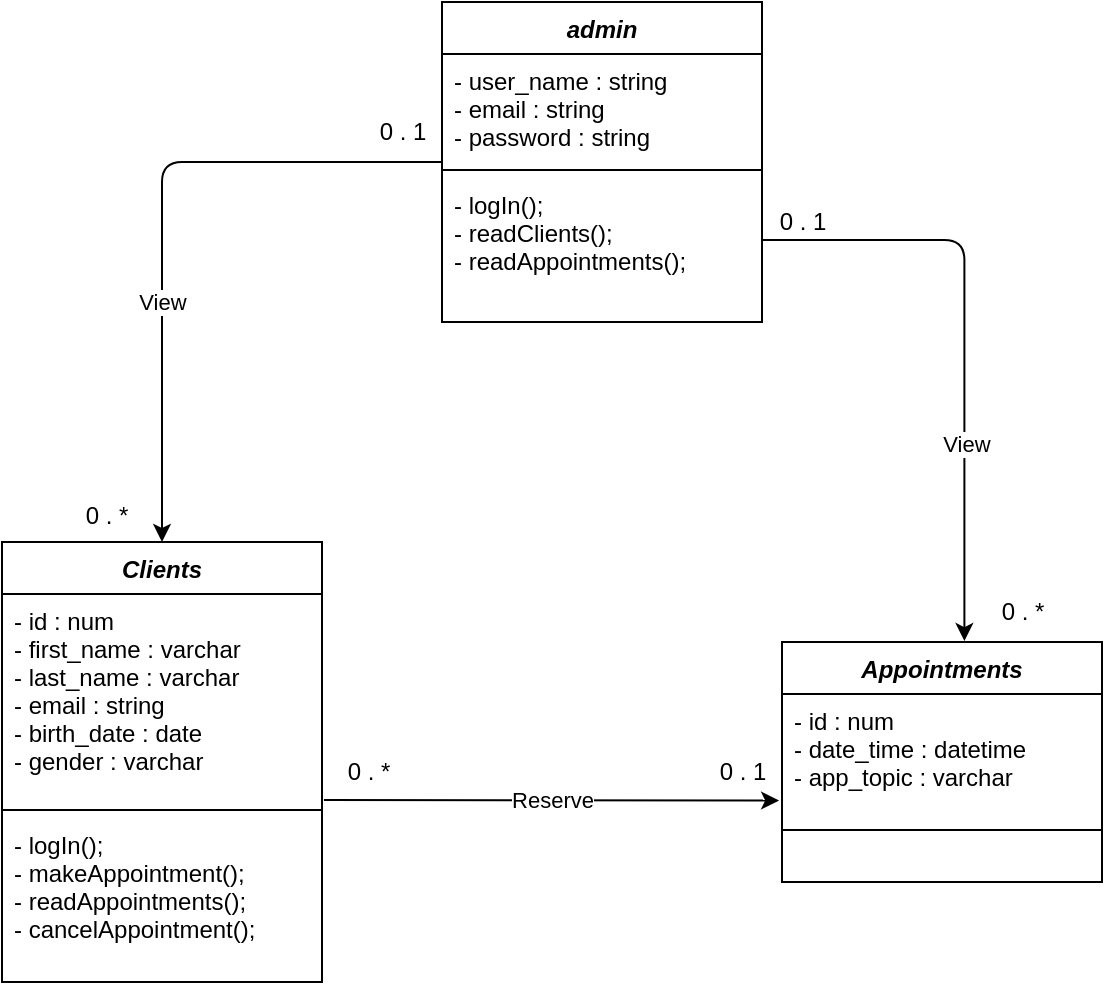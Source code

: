 <mxfile>
    <diagram id="pLpTvyrq2_abH5yHj1d9" name="Page-1">
        <mxGraphModel dx="1025" dy="598" grid="1" gridSize="10" guides="1" tooltips="1" connect="1" arrows="1" fold="1" page="1" pageScale="1" pageWidth="850" pageHeight="1100" math="0" shadow="0">
            <root>
                <mxCell id="0"/>
                <mxCell id="1" parent="0"/>
                <mxCell id="55" value="View" style="edgeStyle=orthogonalEdgeStyle;html=1;entryX=0.5;entryY=0;entryDx=0;entryDy=0;" edge="1" parent="1" source="40" target="44">
                    <mxGeometry x="0.273" relative="1" as="geometry">
                        <mxPoint as="offset"/>
                    </mxGeometry>
                </mxCell>
                <mxCell id="40" value="admin" style="swimlane;fontStyle=3;align=center;verticalAlign=top;childLayout=stackLayout;horizontal=1;startSize=26;horizontalStack=0;resizeParent=1;resizeLast=0;collapsible=1;marginBottom=0;rounded=0;shadow=0;strokeWidth=1;" parent="1" vertex="1">
                    <mxGeometry x="370" y="130" width="160" height="160" as="geometry">
                        <mxRectangle x="230" y="140" width="160" height="26" as="alternateBounds"/>
                    </mxGeometry>
                </mxCell>
                <mxCell id="41" value="- user_name : string&#10;- email : string &#10;- password : string" style="text;align=left;verticalAlign=top;spacingLeft=4;spacingRight=4;overflow=hidden;rotatable=0;points=[[0,0.5],[1,0.5]];portConstraint=eastwest;rounded=0;shadow=0;html=0;" parent="40" vertex="1">
                    <mxGeometry y="26" width="160" height="54" as="geometry"/>
                </mxCell>
                <mxCell id="42" value="" style="line;html=1;strokeWidth=1;align=left;verticalAlign=middle;spacingTop=-1;spacingLeft=3;spacingRight=3;rotatable=0;labelPosition=right;points=[];portConstraint=eastwest;" parent="40" vertex="1">
                    <mxGeometry y="80" width="160" height="8" as="geometry"/>
                </mxCell>
                <mxCell id="43" value="- logIn();&#10;- readClients();&#10;- readAppointments();" style="text;align=left;verticalAlign=top;spacingLeft=4;spacingRight=4;overflow=hidden;rotatable=0;points=[[0,0.5],[1,0.5]];portConstraint=eastwest;" parent="40" vertex="1">
                    <mxGeometry y="88" width="160" height="62" as="geometry"/>
                </mxCell>
                <mxCell id="44" value="Clients" style="swimlane;fontStyle=3;align=center;verticalAlign=top;childLayout=stackLayout;horizontal=1;startSize=26;horizontalStack=0;resizeParent=1;resizeLast=0;collapsible=1;marginBottom=0;rounded=0;shadow=0;strokeWidth=1;" parent="1" vertex="1">
                    <mxGeometry x="150" y="400" width="160" height="220" as="geometry">
                        <mxRectangle x="230" y="140" width="160" height="26" as="alternateBounds"/>
                    </mxGeometry>
                </mxCell>
                <mxCell id="45" value="- id : num&#10;- first_name : varchar&#10;- last_name : varchar&#10;- email : string &#10;- birth_date : date&#10;- gender : varchar" style="text;align=left;verticalAlign=top;spacingLeft=4;spacingRight=4;overflow=hidden;rotatable=0;points=[[0,0.5],[1,0.5]];portConstraint=eastwest;rounded=0;shadow=0;html=0;" parent="44" vertex="1">
                    <mxGeometry y="26" width="160" height="104" as="geometry"/>
                </mxCell>
                <mxCell id="46" value="" style="line;html=1;strokeWidth=1;align=left;verticalAlign=middle;spacingTop=-1;spacingLeft=3;spacingRight=3;rotatable=0;labelPosition=right;points=[];portConstraint=eastwest;" parent="44" vertex="1">
                    <mxGeometry y="130" width="160" height="8" as="geometry"/>
                </mxCell>
                <mxCell id="47" value="- logIn();&#10;- makeAppointment();&#10;- readAppointments();&#10;- cancelAppointment();" style="text;align=left;verticalAlign=top;spacingLeft=4;spacingRight=4;overflow=hidden;rotatable=0;points=[[0,0.5],[1,0.5]];portConstraint=eastwest;" parent="44" vertex="1">
                    <mxGeometry y="138" width="160" height="82" as="geometry"/>
                </mxCell>
                <mxCell id="48" value="Appointments" style="swimlane;fontStyle=3;align=center;verticalAlign=top;childLayout=stackLayout;horizontal=1;startSize=26;horizontalStack=0;resizeParent=1;resizeLast=0;collapsible=1;marginBottom=0;rounded=0;shadow=0;strokeWidth=1;" parent="1" vertex="1">
                    <mxGeometry x="540" y="450" width="160" height="120" as="geometry">
                        <mxRectangle x="230" y="140" width="160" height="26" as="alternateBounds"/>
                    </mxGeometry>
                </mxCell>
                <mxCell id="49" value="- id : num&#10;- date_time : datetime&#10;- app_topic : varchar&#10;" style="text;align=left;verticalAlign=top;spacingLeft=4;spacingRight=4;overflow=hidden;rotatable=0;points=[[0,0.5],[1,0.5]];portConstraint=eastwest;rounded=0;shadow=0;html=0;" parent="48" vertex="1">
                    <mxGeometry y="26" width="160" height="64" as="geometry"/>
                </mxCell>
                <mxCell id="50" value="" style="line;html=1;strokeWidth=1;align=left;verticalAlign=middle;spacingTop=-1;spacingLeft=3;spacingRight=3;rotatable=0;labelPosition=right;points=[];portConstraint=eastwest;" parent="48" vertex="1">
                    <mxGeometry y="90" width="160" height="8" as="geometry"/>
                </mxCell>
                <mxCell id="52" value="Reserve" style="edgeStyle=none;html=1;entryX=-0.009;entryY=0.832;entryDx=0;entryDy=0;entryPerimeter=0;exitX=1.006;exitY=0.99;exitDx=0;exitDy=0;exitPerimeter=0;" edge="1" parent="1" source="45" target="49">
                    <mxGeometry relative="1" as="geometry"/>
                </mxCell>
                <mxCell id="53" value="0 . *" style="text;html=1;align=center;verticalAlign=middle;resizable=0;points=[];autosize=1;strokeColor=none;fillColor=none;" vertex="1" parent="1">
                    <mxGeometry x="313" y="505" width="40" height="20" as="geometry"/>
                </mxCell>
                <mxCell id="54" value="0 . 1" style="text;html=1;align=center;verticalAlign=middle;resizable=0;points=[];autosize=1;strokeColor=none;fillColor=none;" vertex="1" parent="1">
                    <mxGeometry x="500" y="505" width="40" height="20" as="geometry"/>
                </mxCell>
                <mxCell id="56" style="edgeStyle=orthogonalEdgeStyle;html=1;entryX=0.57;entryY=-0.004;entryDx=0;entryDy=0;entryPerimeter=0;" edge="1" parent="1" source="43" target="48">
                    <mxGeometry relative="1" as="geometry"/>
                </mxCell>
                <mxCell id="57" value="View" style="edgeLabel;html=1;align=center;verticalAlign=middle;resizable=0;points=[];" vertex="1" connectable="0" parent="56">
                    <mxGeometry x="0.022" y="1" relative="1" as="geometry">
                        <mxPoint y="49" as="offset"/>
                    </mxGeometry>
                </mxCell>
                <mxCell id="58" value="0 . 1" style="text;html=1;align=center;verticalAlign=middle;resizable=0;points=[];autosize=1;strokeColor=none;fillColor=none;" vertex="1" parent="1">
                    <mxGeometry x="530" y="230" width="40" height="20" as="geometry"/>
                </mxCell>
                <mxCell id="60" value="0 . *" style="text;html=1;align=center;verticalAlign=middle;resizable=0;points=[];autosize=1;strokeColor=none;fillColor=none;" vertex="1" parent="1">
                    <mxGeometry x="640" y="425" width="40" height="20" as="geometry"/>
                </mxCell>
                <mxCell id="61" value="0 . *" style="text;html=1;align=center;verticalAlign=middle;resizable=0;points=[];autosize=1;strokeColor=none;fillColor=none;" vertex="1" parent="1">
                    <mxGeometry x="182" y="377" width="40" height="20" as="geometry"/>
                </mxCell>
                <mxCell id="62" value="0 . 1" style="text;html=1;align=center;verticalAlign=middle;resizable=0;points=[];autosize=1;strokeColor=none;fillColor=none;" vertex="1" parent="1">
                    <mxGeometry x="330" y="185" width="40" height="20" as="geometry"/>
                </mxCell>
            </root>
        </mxGraphModel>
    </diagram>
</mxfile>
